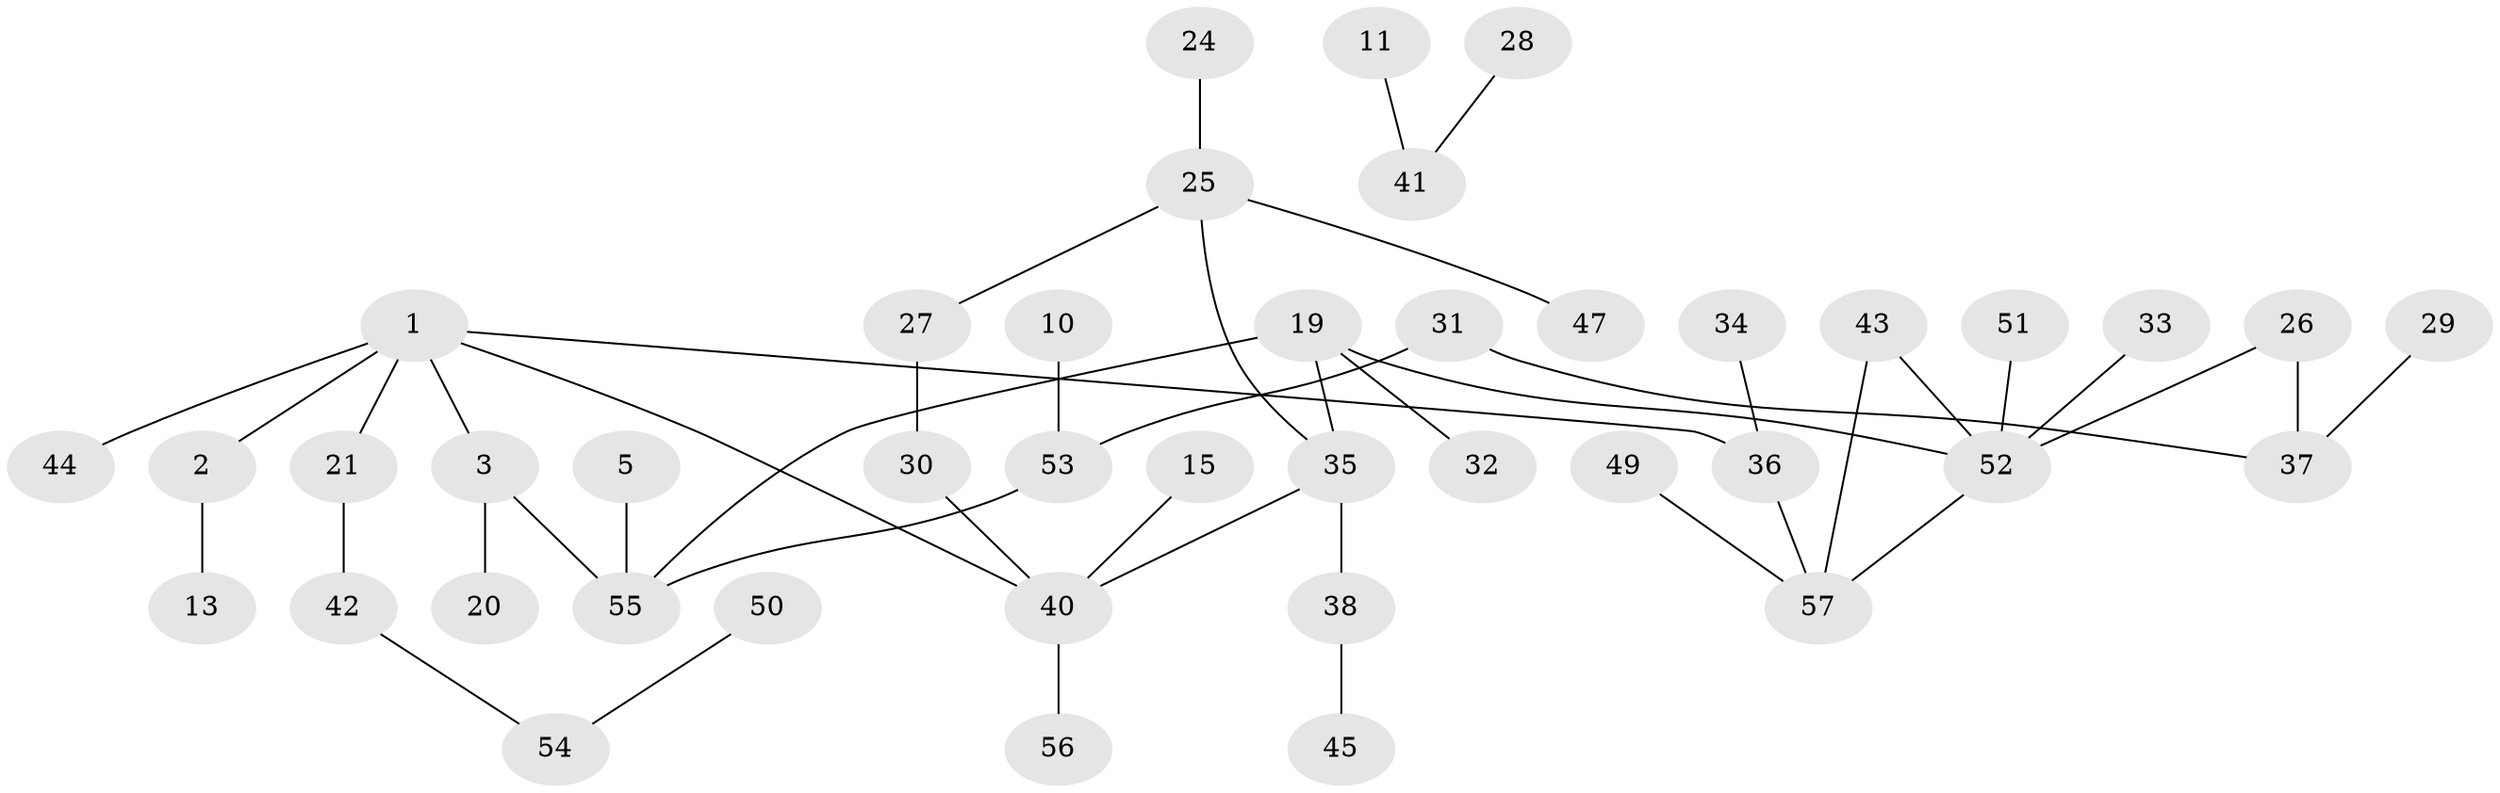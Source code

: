 // original degree distribution, {1: 0.336283185840708, 5: 0.02654867256637168, 2: 0.30973451327433627, 4: 0.05309734513274336, 3: 0.1504424778761062, 6: 0.008849557522123894, 0: 0.11504424778761062}
// Generated by graph-tools (version 1.1) at 2025/49/03/09/25 03:49:04]
// undirected, 42 vertices, 45 edges
graph export_dot {
graph [start="1"]
  node [color=gray90,style=filled];
  1;
  2;
  3;
  5;
  10;
  11;
  13;
  15;
  19;
  20;
  21;
  24;
  25;
  26;
  27;
  28;
  29;
  30;
  31;
  32;
  33;
  34;
  35;
  36;
  37;
  38;
  40;
  41;
  42;
  43;
  44;
  45;
  47;
  49;
  50;
  51;
  52;
  53;
  54;
  55;
  56;
  57;
  1 -- 2 [weight=1.0];
  1 -- 3 [weight=1.0];
  1 -- 21 [weight=1.0];
  1 -- 36 [weight=1.0];
  1 -- 40 [weight=1.0];
  1 -- 44 [weight=1.0];
  2 -- 13 [weight=1.0];
  3 -- 20 [weight=1.0];
  3 -- 55 [weight=1.0];
  5 -- 55 [weight=1.0];
  10 -- 53 [weight=1.0];
  11 -- 41 [weight=1.0];
  15 -- 40 [weight=1.0];
  19 -- 32 [weight=1.0];
  19 -- 35 [weight=1.0];
  19 -- 52 [weight=1.0];
  19 -- 55 [weight=1.0];
  21 -- 42 [weight=1.0];
  24 -- 25 [weight=1.0];
  25 -- 27 [weight=1.0];
  25 -- 35 [weight=1.0];
  25 -- 47 [weight=1.0];
  26 -- 37 [weight=1.0];
  26 -- 52 [weight=1.0];
  27 -- 30 [weight=1.0];
  28 -- 41 [weight=1.0];
  29 -- 37 [weight=1.0];
  30 -- 40 [weight=1.0];
  31 -- 37 [weight=1.0];
  31 -- 53 [weight=1.0];
  33 -- 52 [weight=1.0];
  34 -- 36 [weight=1.0];
  35 -- 38 [weight=1.0];
  35 -- 40 [weight=1.0];
  36 -- 57 [weight=1.0];
  38 -- 45 [weight=1.0];
  40 -- 56 [weight=1.0];
  42 -- 54 [weight=1.0];
  43 -- 52 [weight=1.0];
  43 -- 57 [weight=1.0];
  49 -- 57 [weight=1.0];
  50 -- 54 [weight=1.0];
  51 -- 52 [weight=1.0];
  52 -- 57 [weight=1.0];
  53 -- 55 [weight=1.0];
}
